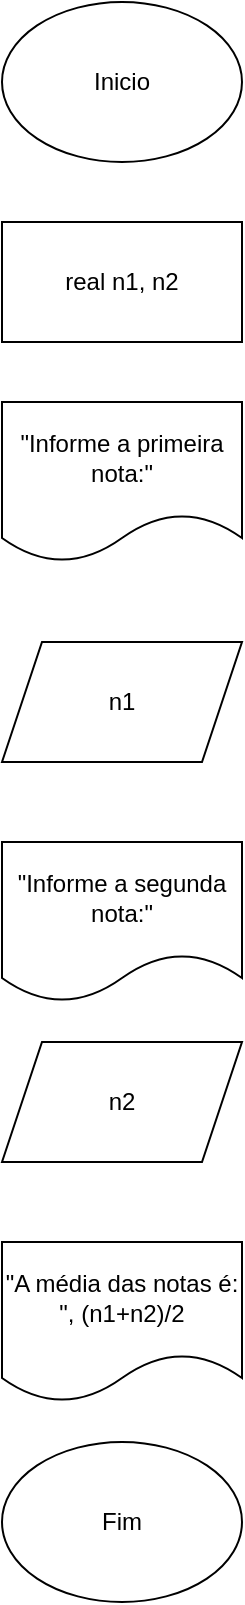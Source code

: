 <mxfile version="26.1.1">
  <diagram name="Página-1" id="VB8xzJno64vJ0O52N3Ud">
    <mxGraphModel grid="1" page="1" gridSize="10" guides="1" tooltips="1" connect="1" arrows="1" fold="1" pageScale="1" pageWidth="827" pageHeight="1169" math="0" shadow="0">
      <root>
        <mxCell id="0" />
        <mxCell id="1" parent="0" />
        <mxCell id="OBarTP1Y1c6AyfdcHE6a-1" value="Inicio" style="ellipse;whiteSpace=wrap;html=1;" vertex="1" parent="1">
          <mxGeometry x="340" y="40" width="120" height="80" as="geometry" />
        </mxCell>
        <mxCell id="OBarTP1Y1c6AyfdcHE6a-2" value="Fim" style="ellipse;whiteSpace=wrap;html=1;" vertex="1" parent="1">
          <mxGeometry x="340" y="760" width="120" height="80" as="geometry" />
        </mxCell>
        <mxCell id="OBarTP1Y1c6AyfdcHE6a-3" value="real n1, n2" style="rounded=0;whiteSpace=wrap;html=1;" vertex="1" parent="1">
          <mxGeometry x="340" y="150" width="120" height="60" as="geometry" />
        </mxCell>
        <mxCell id="OBarTP1Y1c6AyfdcHE6a-4" value="&quot;Informe a primeira nota:&quot;" style="shape=document;whiteSpace=wrap;html=1;boundedLbl=1;" vertex="1" parent="1">
          <mxGeometry x="340" y="240" width="120" height="80" as="geometry" />
        </mxCell>
        <mxCell id="OBarTP1Y1c6AyfdcHE6a-5" value="n1" style="shape=parallelogram;perimeter=parallelogramPerimeter;whiteSpace=wrap;html=1;fixedSize=1;" vertex="1" parent="1">
          <mxGeometry x="340" y="360" width="120" height="60" as="geometry" />
        </mxCell>
        <mxCell id="OBarTP1Y1c6AyfdcHE6a-6" value="&quot;Informe a segunda nota:&quot;" style="shape=document;whiteSpace=wrap;html=1;boundedLbl=1;" vertex="1" parent="1">
          <mxGeometry x="340" y="460" width="120" height="80" as="geometry" />
        </mxCell>
        <mxCell id="OBarTP1Y1c6AyfdcHE6a-7" value="n2" style="shape=parallelogram;perimeter=parallelogramPerimeter;whiteSpace=wrap;html=1;fixedSize=1;" vertex="1" parent="1">
          <mxGeometry x="340" y="560" width="120" height="60" as="geometry" />
        </mxCell>
        <mxCell id="OBarTP1Y1c6AyfdcHE6a-8" value="&quot;A média das notas é: &quot;, (n1+n2)/2" style="shape=document;whiteSpace=wrap;html=1;boundedLbl=1;" vertex="1" parent="1">
          <mxGeometry x="340" y="660" width="120" height="80" as="geometry" />
        </mxCell>
      </root>
    </mxGraphModel>
  </diagram>
</mxfile>
